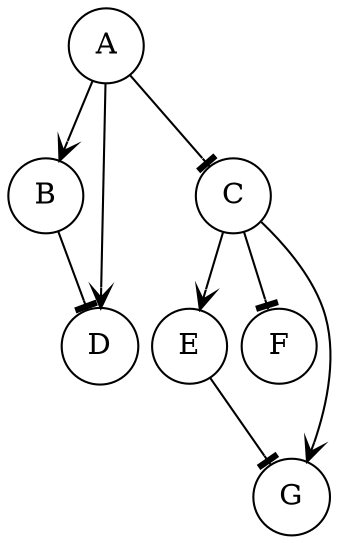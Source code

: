 digraph G1 {
    graph [nodesep=0.1]
    node [shape=circle]
    edge [arrowhead=vee]
    A -> B
    A -> C [arrowhead=tee]
    A -> D 
    B [group=B]
    _B [group=B, label="", width=0, style=invis]
    B -> _B [style=invis] 
    B -> D [arrowhead=tee]
    C -> E
    C -> F [arrowhead=tee]
    C -> G
    E [group=E]
    _E [group=E, label="", width=0, style=invis]
    E -> _E [style=invis] 
    E -> G [arrowhead=tee]
}